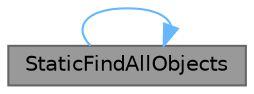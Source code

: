 digraph "StaticFindAllObjects"
{
 // INTERACTIVE_SVG=YES
 // LATEX_PDF_SIZE
  bgcolor="transparent";
  edge [fontname=Helvetica,fontsize=10,labelfontname=Helvetica,labelfontsize=10];
  node [fontname=Helvetica,fontsize=10,shape=box,height=0.2,width=0.4];
  rankdir="LR";
  Node1 [id="Node000001",label="StaticFindAllObjects",height=0.2,width=0.4,color="gray40", fillcolor="grey60", style="filled", fontcolor="black",tooltip="Tries to find all objects matching the search paramters in memory."];
  Node1 -> Node1 [id="edge1_Node000001_Node000001",color="steelblue1",style="solid",tooltip=" "];
}
